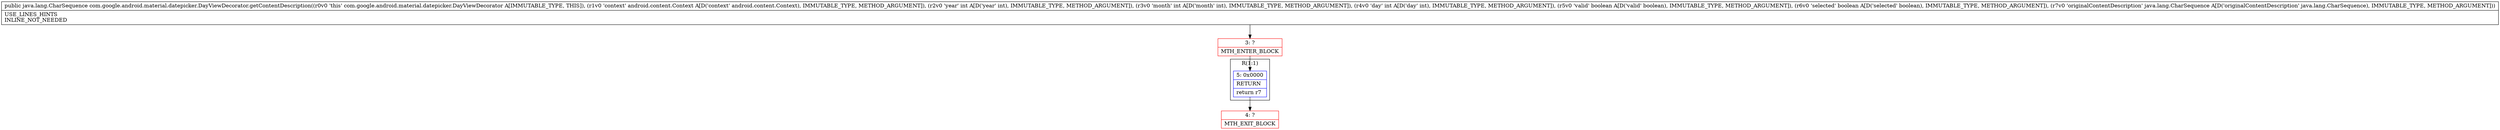 digraph "CFG forcom.google.android.material.datepicker.DayViewDecorator.getContentDescription(Landroid\/content\/Context;IIIZZLjava\/lang\/CharSequence;)Ljava\/lang\/CharSequence;" {
subgraph cluster_Region_1069164192 {
label = "R(1:1)";
node [shape=record,color=blue];
Node_5 [shape=record,label="{5\:\ 0x0000|RETURN\l|return r7\l}"];
}
Node_3 [shape=record,color=red,label="{3\:\ ?|MTH_ENTER_BLOCK\l}"];
Node_4 [shape=record,color=red,label="{4\:\ ?|MTH_EXIT_BLOCK\l}"];
MethodNode[shape=record,label="{public java.lang.CharSequence com.google.android.material.datepicker.DayViewDecorator.getContentDescription((r0v0 'this' com.google.android.material.datepicker.DayViewDecorator A[IMMUTABLE_TYPE, THIS]), (r1v0 'context' android.content.Context A[D('context' android.content.Context), IMMUTABLE_TYPE, METHOD_ARGUMENT]), (r2v0 'year' int A[D('year' int), IMMUTABLE_TYPE, METHOD_ARGUMENT]), (r3v0 'month' int A[D('month' int), IMMUTABLE_TYPE, METHOD_ARGUMENT]), (r4v0 'day' int A[D('day' int), IMMUTABLE_TYPE, METHOD_ARGUMENT]), (r5v0 'valid' boolean A[D('valid' boolean), IMMUTABLE_TYPE, METHOD_ARGUMENT]), (r6v0 'selected' boolean A[D('selected' boolean), IMMUTABLE_TYPE, METHOD_ARGUMENT]), (r7v0 'originalContentDescription' java.lang.CharSequence A[D('originalContentDescription' java.lang.CharSequence), IMMUTABLE_TYPE, METHOD_ARGUMENT]))  | USE_LINES_HINTS\lINLINE_NOT_NEEDED\l}"];
MethodNode -> Node_3;Node_5 -> Node_4;
Node_3 -> Node_5;
}


